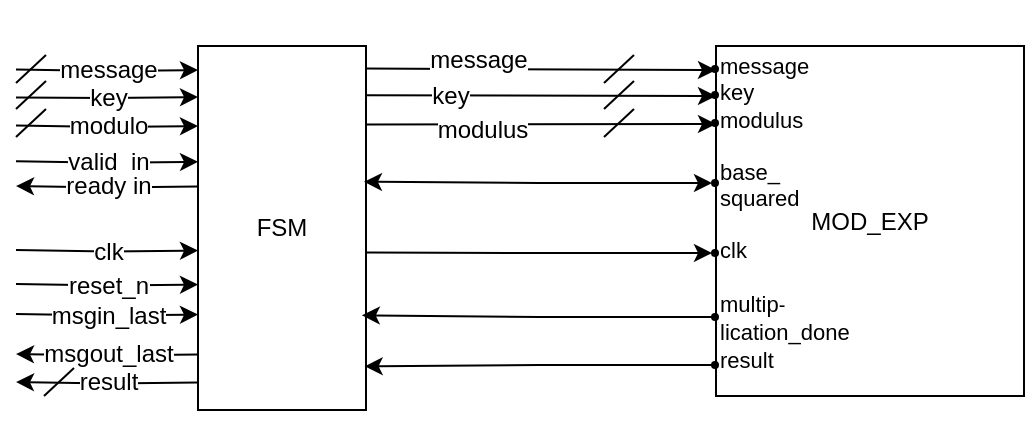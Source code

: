 <mxfile version="24.2.5" type="device">
  <diagram name="Page-1" id="YLdsh_WctxPBKMCPLCpj">
    <mxGraphModel dx="1462" dy="454" grid="1" gridSize="7" guides="1" tooltips="1" connect="1" arrows="1" fold="1" page="1" pageScale="1" pageWidth="827" pageHeight="1169" math="0" shadow="0">
      <root>
        <mxCell id="0" />
        <mxCell id="1" parent="0" />
        <mxCell id="vvrQFcxBnv0l4eagiuI2-2" value="MOD_EXP" style="rounded=0;whiteSpace=wrap;html=1;" vertex="1" parent="1">
          <mxGeometry x="259" y="294" width="154" height="175" as="geometry" />
        </mxCell>
        <mxCell id="vvrQFcxBnv0l4eagiuI2-3" value="&lt;div style=&quot;font-size: 11px;&quot;&gt;&lt;font style=&quot;font-size: 11px;&quot;&gt;&lt;br&gt;&lt;/font&gt;&lt;/div&gt;&lt;div style=&quot;font-size: 11px;&quot;&gt;&lt;font style=&quot;font-size: 11px;&quot;&gt;&lt;br&gt;&lt;/font&gt;&lt;/div&gt;&lt;div style=&quot;font-size: 11px;&quot;&gt;&lt;font style=&quot;font-size: 11px;&quot;&gt;message&lt;/font&gt;&lt;/div&gt;&lt;div style=&quot;font-size: 11px;&quot;&gt;&lt;font style=&quot;font-size: 11px;&quot;&gt;key&lt;/font&gt;&lt;/div&gt;&lt;div style=&quot;font-size: 11px;&quot;&gt;&lt;font style=&quot;font-size: 11px;&quot;&gt;modulus&lt;/font&gt;&lt;/div&gt;&lt;div style=&quot;font-size: 11px;&quot;&gt;&lt;font style=&quot;font-size: 11px;&quot;&gt;&lt;br&gt;&lt;/font&gt;&lt;/div&gt;&lt;div style=&quot;font-size: 11px;&quot;&gt;&lt;font style=&quot;font-size: 11px;&quot;&gt;base_&lt;/font&gt;&lt;/div&gt;&lt;div style=&quot;font-size: 11px;&quot;&gt;&lt;font style=&quot;font-size: 11px;&quot;&gt;squared&lt;/font&gt;&lt;/div&gt;&lt;div style=&quot;font-size: 11px;&quot;&gt;&lt;font style=&quot;font-size: 11px;&quot;&gt;&lt;br&gt;&lt;/font&gt;&lt;/div&gt;&lt;div style=&quot;font-size: 11px;&quot;&gt;&lt;font style=&quot;font-size: 11px;&quot;&gt;clk&lt;/font&gt;&lt;/div&gt;&lt;div style=&quot;font-size: 11px;&quot;&gt;&lt;font style=&quot;font-size: 11px;&quot;&gt;&lt;br&gt;&lt;/font&gt;&lt;/div&gt;&lt;div style=&quot;font-size: 11px;&quot;&gt;&lt;font style=&quot;text-align: right;&quot;&gt;multip&lt;/font&gt;&lt;font style=&quot;text-align: right; font-size: 10px;&quot;&gt;-&lt;/font&gt;&lt;div style=&quot;font-size: 12px; text-align: right;&quot;&gt;&lt;font style=&quot;font-size: 11px;&quot;&gt;lication_done&lt;/font&gt;&lt;/div&gt;&lt;div style=&quot;font-size: 12px;&quot;&gt;&lt;span style=&quot;background-color: initial; font-size: 11px;&quot;&gt;result&lt;/span&gt;&lt;br&gt;&lt;/div&gt;&lt;/div&gt;&lt;div style=&quot;font-size: 11px;&quot;&gt;&lt;font style=&quot;font-size: 11px;&quot;&gt;&lt;br&gt;&lt;/font&gt;&lt;/div&gt;&lt;div style=&quot;font-size: 11px;&quot;&gt;&lt;br&gt;&lt;/div&gt;" style="text;html=1;align=left;verticalAlign=middle;whiteSpace=wrap;rounded=0;" vertex="1" parent="1">
          <mxGeometry x="259" y="273" width="56" height="210" as="geometry" />
        </mxCell>
        <mxCell id="vvrQFcxBnv0l4eagiuI2-10" value="" style="ellipse;whiteSpace=wrap;html=1;rounded=0;align=center;verticalAlign=middle;fontFamily=Helvetica;fontSize=12;fontColor=default;fillColor=#000000;gradientColor=none;fontStyle=1" vertex="1" parent="1">
          <mxGeometry x="257" y="304" width="3" height="3" as="geometry" />
        </mxCell>
        <mxCell id="vvrQFcxBnv0l4eagiuI2-11" value="" style="ellipse;whiteSpace=wrap;html=1;rounded=0;align=center;verticalAlign=middle;fontFamily=Helvetica;fontSize=12;fontColor=default;fillColor=#000000;gradientColor=none;" vertex="1" parent="1">
          <mxGeometry x="257" y="317" width="3" height="3" as="geometry" />
        </mxCell>
        <mxCell id="vvrQFcxBnv0l4eagiuI2-12" value="" style="ellipse;whiteSpace=wrap;html=1;rounded=0;align=center;verticalAlign=middle;fontFamily=Helvetica;fontSize=12;fontColor=default;fillColor=#000000;gradientColor=none;" vertex="1" parent="1">
          <mxGeometry x="257" y="331" width="3" height="3" as="geometry" />
        </mxCell>
        <mxCell id="vvrQFcxBnv0l4eagiuI2-13" value="" style="ellipse;whiteSpace=wrap;html=1;rounded=0;align=center;verticalAlign=middle;fontFamily=Helvetica;fontSize=12;fontColor=default;fillColor=#000000;gradientColor=none;" vertex="1" parent="1">
          <mxGeometry x="257" y="361" width="3" height="3" as="geometry" />
        </mxCell>
        <mxCell id="vvrQFcxBnv0l4eagiuI2-14" value="" style="ellipse;whiteSpace=wrap;html=1;rounded=0;align=center;verticalAlign=middle;fontFamily=Helvetica;fontSize=12;fontColor=default;fillColor=#000000;gradientColor=none;" vertex="1" parent="1">
          <mxGeometry x="257" y="396" width="3" height="3" as="geometry" />
        </mxCell>
        <mxCell id="vvrQFcxBnv0l4eagiuI2-16" value="" style="ellipse;whiteSpace=wrap;html=1;rounded=0;align=center;verticalAlign=middle;fontFamily=Helvetica;fontSize=12;fontColor=default;fillColor=#000000;gradientColor=none;" vertex="1" parent="1">
          <mxGeometry x="257" y="452" width="3" height="3" as="geometry" />
        </mxCell>
        <mxCell id="vvrQFcxBnv0l4eagiuI2-17" value="" style="ellipse;whiteSpace=wrap;html=1;rounded=0;align=center;verticalAlign=middle;fontFamily=Helvetica;fontSize=12;fontColor=default;fillColor=#000000;gradientColor=none;" vertex="1" parent="1">
          <mxGeometry x="257" y="428" width="3" height="3" as="geometry" />
        </mxCell>
        <mxCell id="vvrQFcxBnv0l4eagiuI2-23" value="message" style="endArrow=classic;html=1;rounded=0;fontFamily=Helvetica;fontSize=12;fontColor=default;exitX=0.986;exitY=0.062;exitDx=0;exitDy=0;exitPerimeter=0;" edge="1" parent="1" source="vvrQFcxBnv0l4eagiuI2-29">
          <mxGeometry x="-0.348" y="5" width="50" height="50" relative="1" as="geometry">
            <mxPoint x="86" y="306" as="sourcePoint" />
            <mxPoint x="259" y="306" as="targetPoint" />
            <mxPoint as="offset" />
          </mxGeometry>
        </mxCell>
        <mxCell id="vvrQFcxBnv0l4eagiuI2-24" value="" style="endArrow=none;html=1;rounded=0;fontFamily=Helvetica;fontSize=12;fontColor=default;" edge="1" parent="1">
          <mxGeometry width="50" height="50" relative="1" as="geometry">
            <mxPoint x="203" y="312.5" as="sourcePoint" />
            <mxPoint x="218" y="298.5" as="targetPoint" />
          </mxGeometry>
        </mxCell>
        <mxCell id="vvrQFcxBnv0l4eagiuI2-25" value="key" style="endArrow=classic;html=1;rounded=0;fontFamily=Helvetica;fontSize=12;fontColor=default;exitX=0.989;exitY=0.195;exitDx=0;exitDy=0;exitPerimeter=0;" edge="1" parent="1">
          <mxGeometry x="-0.495" width="50" height="50" relative="1" as="geometry">
            <mxPoint x="81.086" y="318.57" as="sourcePoint" />
            <mxPoint x="259" y="319" as="targetPoint" />
            <mxPoint as="offset" />
          </mxGeometry>
        </mxCell>
        <mxCell id="vvrQFcxBnv0l4eagiuI2-26" value="" style="endArrow=none;html=1;rounded=0;fontFamily=Helvetica;fontSize=12;fontColor=default;" edge="1" parent="1">
          <mxGeometry width="50" height="50" relative="1" as="geometry">
            <mxPoint x="203" y="325.5" as="sourcePoint" />
            <mxPoint x="218" y="311.5" as="targetPoint" />
          </mxGeometry>
        </mxCell>
        <mxCell id="vvrQFcxBnv0l4eagiuI2-27" value="modulus" style="endArrow=classic;html=1;rounded=0;fontFamily=Helvetica;fontSize=12;fontColor=default;exitX=1;exitY=0.216;exitDx=0;exitDy=0;exitPerimeter=0;" edge="1" parent="1" source="vvrQFcxBnv0l4eagiuI2-29">
          <mxGeometry x="-0.343" y="-3" width="50" height="50" relative="1" as="geometry">
            <mxPoint x="126" y="333" as="sourcePoint" />
            <mxPoint x="259" y="333" as="targetPoint" />
            <mxPoint as="offset" />
          </mxGeometry>
        </mxCell>
        <mxCell id="vvrQFcxBnv0l4eagiuI2-28" value="" style="endArrow=none;html=1;rounded=0;fontFamily=Helvetica;fontSize=12;fontColor=default;" edge="1" parent="1">
          <mxGeometry width="50" height="50" relative="1" as="geometry">
            <mxPoint x="203" y="339.5" as="sourcePoint" />
            <mxPoint x="218" y="325.5" as="targetPoint" />
          </mxGeometry>
        </mxCell>
        <mxCell id="vvrQFcxBnv0l4eagiuI2-33" value="key" style="edgeStyle=orthogonalEdgeStyle;rounded=0;orthogonalLoop=1;jettySize=auto;html=1;exitX=0;exitY=0.25;exitDx=0;exitDy=0;fontFamily=Helvetica;fontSize=12;fontColor=default;endArrow=none;endFill=0;startArrow=classic;startFill=1;" edge="1" parent="1">
          <mxGeometry relative="1" as="geometry">
            <mxPoint x="-91" y="319.714" as="targetPoint" />
            <mxPoint y="319.5" as="sourcePoint" />
          </mxGeometry>
        </mxCell>
        <mxCell id="vvrQFcxBnv0l4eagiuI2-29" value="FSM" style="rounded=0;whiteSpace=wrap;html=1;" vertex="1" parent="1">
          <mxGeometry y="294" width="84" height="182" as="geometry" />
        </mxCell>
        <mxCell id="vvrQFcxBnv0l4eagiuI2-31" style="edgeStyle=orthogonalEdgeStyle;rounded=0;orthogonalLoop=1;jettySize=auto;html=1;exitX=0;exitY=0.5;exitDx=0;exitDy=0;entryX=0.988;entryY=0.373;entryDx=0;entryDy=0;entryPerimeter=0;fontFamily=Helvetica;fontSize=12;fontColor=default;startArrow=classic;startFill=1;" edge="1" parent="1" source="vvrQFcxBnv0l4eagiuI2-13" target="vvrQFcxBnv0l4eagiuI2-29">
          <mxGeometry relative="1" as="geometry" />
        </mxCell>
        <mxCell id="vvrQFcxBnv0l4eagiuI2-32" style="edgeStyle=orthogonalEdgeStyle;rounded=0;orthogonalLoop=1;jettySize=auto;html=1;exitX=0;exitY=0.5;exitDx=0;exitDy=0;entryX=1;entryY=0.567;entryDx=0;entryDy=0;entryPerimeter=0;fontFamily=Helvetica;fontSize=12;fontColor=default;startArrow=classic;startFill=1;endArrow=none;endFill=0;" edge="1" parent="1" source="vvrQFcxBnv0l4eagiuI2-14" target="vvrQFcxBnv0l4eagiuI2-29">
          <mxGeometry relative="1" as="geometry" />
        </mxCell>
        <mxCell id="vvrQFcxBnv0l4eagiuI2-34" value="message" style="edgeStyle=orthogonalEdgeStyle;rounded=0;orthogonalLoop=1;jettySize=auto;html=1;exitX=0;exitY=0.25;exitDx=0;exitDy=0;fontFamily=Helvetica;fontSize=12;fontColor=default;endArrow=none;endFill=0;startArrow=classic;startFill=1;" edge="1" parent="1">
          <mxGeometry relative="1" as="geometry">
            <mxPoint x="-91" y="305.714" as="targetPoint" />
            <mxPoint y="306" as="sourcePoint" />
          </mxGeometry>
        </mxCell>
        <mxCell id="vvrQFcxBnv0l4eagiuI2-35" value="modulo&lt;span style=&quot;color: rgba(0, 0, 0, 0); font-family: monospace; font-size: 0px; text-align: start; background-color: rgb(251, 251, 251);&quot;&gt;%3CmxGraphModel%3E%3Croot%3E%3CmxCell%20id%3D%220%22%2F%3E%3CmxCell%20id%3D%221%22%20parent%3D%220%22%2F%3E%3CmxCell%20id%3D%222%22%20value%3D%22message%22%20style%3D%22edgeStyle%3DorthogonalEdgeStyle%3Brounded%3D0%3BorthogonalLoop%3D1%3BjettySize%3Dauto%3Bhtml%3D1%3BexitX%3D0%3BexitY%3D0.25%3BexitDx%3D0%3BexitDy%3D0%3BfontFamily%3DHelvetica%3BfontSize%3D12%3BfontColor%3Ddefault%3BendArrow%3Dnone%3BendFill%3D0%3BstartArrow%3Dclassic%3BstartFill%3D1%3B%22%20edge%3D%221%22%20parent%3D%221%22%3E%3CmxGeometry%20relative%3D%221%22%20as%3D%22geometry%22%3E%3CmxPoint%20x%3D%22-91%22%20y%3D%22325.714%22%20as%3D%22targetPoint%22%2F%3E%3CmxPoint%20y%3D%22326%22%20as%3D%22sourcePoint%22%2F%3E%3C%2FmxGeometry%3E%3C%2FmxCell%3E%3C%2Froot%3E%3C%2FmxGraphModel%3E&lt;/span&gt;" style="edgeStyle=orthogonalEdgeStyle;rounded=0;orthogonalLoop=1;jettySize=auto;html=1;exitX=0;exitY=0.25;exitDx=0;exitDy=0;fontFamily=Helvetica;fontSize=12;fontColor=default;endArrow=none;endFill=0;startArrow=classic;startFill=1;" edge="1" parent="1">
          <mxGeometry relative="1" as="geometry">
            <mxPoint x="-91" y="333.714" as="targetPoint" />
            <mxPoint y="334" as="sourcePoint" />
          </mxGeometry>
        </mxCell>
        <mxCell id="vvrQFcxBnv0l4eagiuI2-36" value="valid_in" style="edgeStyle=orthogonalEdgeStyle;rounded=0;orthogonalLoop=1;jettySize=auto;html=1;exitX=0;exitY=0.25;exitDx=0;exitDy=0;fontFamily=Helvetica;fontSize=12;fontColor=default;endArrow=none;endFill=0;startArrow=classic;startFill=1;" edge="1" parent="1">
          <mxGeometry x="-0.014" relative="1" as="geometry">
            <mxPoint x="-91" y="351.594" as="targetPoint" />
            <mxPoint y="351.88" as="sourcePoint" />
            <mxPoint as="offset" />
          </mxGeometry>
        </mxCell>
        <mxCell id="vvrQFcxBnv0l4eagiuI2-37" value="ready in" style="edgeStyle=orthogonalEdgeStyle;rounded=0;orthogonalLoop=1;jettySize=auto;html=1;exitX=0;exitY=0.25;exitDx=0;exitDy=0;fontFamily=Helvetica;fontSize=12;fontColor=default;endArrow=classic;endFill=1;startArrow=none;startFill=0;" edge="1" parent="1">
          <mxGeometry relative="1" as="geometry">
            <mxPoint x="-91" y="364.004" as="targetPoint" />
            <mxPoint y="364.29" as="sourcePoint" />
          </mxGeometry>
        </mxCell>
        <mxCell id="vvrQFcxBnv0l4eagiuI2-38" style="edgeStyle=orthogonalEdgeStyle;rounded=0;orthogonalLoop=1;jettySize=auto;html=1;exitX=0;exitY=0.5;exitDx=0;exitDy=0;entryX=0.975;entryY=0.74;entryDx=0;entryDy=0;entryPerimeter=0;fontFamily=Helvetica;fontSize=12;fontColor=default;" edge="1" parent="1" source="vvrQFcxBnv0l4eagiuI2-17" target="vvrQFcxBnv0l4eagiuI2-29">
          <mxGeometry relative="1" as="geometry" />
        </mxCell>
        <mxCell id="vvrQFcxBnv0l4eagiuI2-40" style="edgeStyle=orthogonalEdgeStyle;rounded=0;orthogonalLoop=1;jettySize=auto;html=1;exitX=0;exitY=0.5;exitDx=0;exitDy=0;entryX=0.992;entryY=0.88;entryDx=0;entryDy=0;entryPerimeter=0;fontFamily=Helvetica;fontSize=12;fontColor=default;" edge="1" parent="1" source="vvrQFcxBnv0l4eagiuI2-16" target="vvrQFcxBnv0l4eagiuI2-29">
          <mxGeometry relative="1" as="geometry" />
        </mxCell>
        <mxCell id="vvrQFcxBnv0l4eagiuI2-41" value="clk" style="edgeStyle=orthogonalEdgeStyle;rounded=0;orthogonalLoop=1;jettySize=auto;html=1;exitX=0;exitY=0.25;exitDx=0;exitDy=0;fontFamily=Helvetica;fontSize=12;fontColor=default;endArrow=none;endFill=0;startArrow=classic;startFill=1;" edge="1" parent="1">
          <mxGeometry x="-0.014" relative="1" as="geometry">
            <mxPoint x="-91" y="396.004" as="targetPoint" />
            <mxPoint y="396.29" as="sourcePoint" />
            <mxPoint as="offset" />
          </mxGeometry>
        </mxCell>
        <mxCell id="vvrQFcxBnv0l4eagiuI2-42" value="reset_n" style="edgeStyle=orthogonalEdgeStyle;rounded=0;orthogonalLoop=1;jettySize=auto;html=1;exitX=0;exitY=0.25;exitDx=0;exitDy=0;fontFamily=Helvetica;fontSize=12;fontColor=default;endArrow=none;endFill=0;startArrow=classic;startFill=1;" edge="1" parent="1">
          <mxGeometry x="-0.014" relative="1" as="geometry">
            <mxPoint x="-91" y="413.004" as="targetPoint" />
            <mxPoint y="413.29" as="sourcePoint" />
            <mxPoint as="offset" />
          </mxGeometry>
        </mxCell>
        <mxCell id="vvrQFcxBnv0l4eagiuI2-43" value="msgin_last" style="edgeStyle=orthogonalEdgeStyle;rounded=0;orthogonalLoop=1;jettySize=auto;html=1;exitX=0;exitY=0.25;exitDx=0;exitDy=0;fontFamily=Helvetica;fontSize=12;fontColor=default;endArrow=none;endFill=0;startArrow=classic;startFill=1;" edge="1" parent="1">
          <mxGeometry x="-0.014" relative="1" as="geometry">
            <mxPoint x="-91" y="428.004" as="targetPoint" />
            <mxPoint y="428.29" as="sourcePoint" />
            <mxPoint as="offset" />
          </mxGeometry>
        </mxCell>
        <mxCell id="vvrQFcxBnv0l4eagiuI2-44" value="msgout_last" style="edgeStyle=orthogonalEdgeStyle;rounded=0;orthogonalLoop=1;jettySize=auto;html=1;exitX=0;exitY=0.25;exitDx=0;exitDy=0;fontFamily=Helvetica;fontSize=12;fontColor=default;endArrow=classic;endFill=1;startArrow=none;startFill=0;" edge="1" parent="1">
          <mxGeometry relative="1" as="geometry">
            <mxPoint x="-91" y="448.004" as="targetPoint" />
            <mxPoint y="448.29" as="sourcePoint" />
          </mxGeometry>
        </mxCell>
        <mxCell id="vvrQFcxBnv0l4eagiuI2-45" value="result" style="edgeStyle=orthogonalEdgeStyle;rounded=0;orthogonalLoop=1;jettySize=auto;html=1;exitX=0;exitY=0.25;exitDx=0;exitDy=0;fontFamily=Helvetica;fontSize=12;fontColor=default;endArrow=classic;endFill=1;startArrow=none;startFill=0;" edge="1" parent="1">
          <mxGeometry relative="1" as="geometry">
            <mxPoint x="-91" y="462.004" as="targetPoint" />
            <mxPoint y="462.29" as="sourcePoint" />
          </mxGeometry>
        </mxCell>
        <mxCell id="vvrQFcxBnv0l4eagiuI2-46" value="" style="endArrow=none;html=1;rounded=0;fontFamily=Helvetica;fontSize=12;fontColor=default;" edge="1" parent="1">
          <mxGeometry width="50" height="50" relative="1" as="geometry">
            <mxPoint x="-91" y="312.5" as="sourcePoint" />
            <mxPoint x="-76" y="298.5" as="targetPoint" />
          </mxGeometry>
        </mxCell>
        <mxCell id="vvrQFcxBnv0l4eagiuI2-47" value="" style="endArrow=none;html=1;rounded=0;fontFamily=Helvetica;fontSize=12;fontColor=default;" edge="1" parent="1">
          <mxGeometry width="50" height="50" relative="1" as="geometry">
            <mxPoint x="-91" y="325.5" as="sourcePoint" />
            <mxPoint x="-76" y="311.5" as="targetPoint" />
          </mxGeometry>
        </mxCell>
        <mxCell id="vvrQFcxBnv0l4eagiuI2-48" value="" style="endArrow=none;html=1;rounded=0;fontFamily=Helvetica;fontSize=12;fontColor=default;" edge="1" parent="1">
          <mxGeometry width="50" height="50" relative="1" as="geometry">
            <mxPoint x="-91" y="339.5" as="sourcePoint" />
            <mxPoint x="-76" y="325.5" as="targetPoint" />
          </mxGeometry>
        </mxCell>
        <mxCell id="vvrQFcxBnv0l4eagiuI2-49" value="" style="endArrow=none;html=1;rounded=0;fontFamily=Helvetica;fontSize=12;fontColor=default;" edge="1" parent="1">
          <mxGeometry width="50" height="50" relative="1" as="geometry">
            <mxPoint x="-77" y="469" as="sourcePoint" />
            <mxPoint x="-62" y="455" as="targetPoint" />
          </mxGeometry>
        </mxCell>
      </root>
    </mxGraphModel>
  </diagram>
</mxfile>
